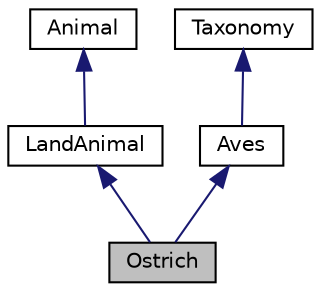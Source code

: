 digraph "Ostrich"
{
  edge [fontname="Helvetica",fontsize="10",labelfontname="Helvetica",labelfontsize="10"];
  node [fontname="Helvetica",fontsize="10",shape=record];
  Node1 [label="Ostrich",height=0.2,width=0.4,color="black", fillcolor="grey75", style="filled", fontcolor="black"];
  Node2 -> Node1 [dir="back",color="midnightblue",fontsize="10",style="solid",fontname="Helvetica"];
  Node2 [label="LandAnimal",height=0.2,width=0.4,color="black", fillcolor="white", style="filled",URL="$classLandAnimal.html"];
  Node3 -> Node2 [dir="back",color="midnightblue",fontsize="10",style="solid",fontname="Helvetica"];
  Node3 [label="Animal",height=0.2,width=0.4,color="black", fillcolor="white", style="filled",URL="$classAnimal.html"];
  Node4 -> Node1 [dir="back",color="midnightblue",fontsize="10",style="solid",fontname="Helvetica"];
  Node4 [label="Aves",height=0.2,width=0.4,color="black", fillcolor="white", style="filled",URL="$classAves.html"];
  Node5 -> Node4 [dir="back",color="midnightblue",fontsize="10",style="solid",fontname="Helvetica"];
  Node5 [label="Taxonomy",height=0.2,width=0.4,color="black", fillcolor="white", style="filled",URL="$classTaxonomy.html"];
}
